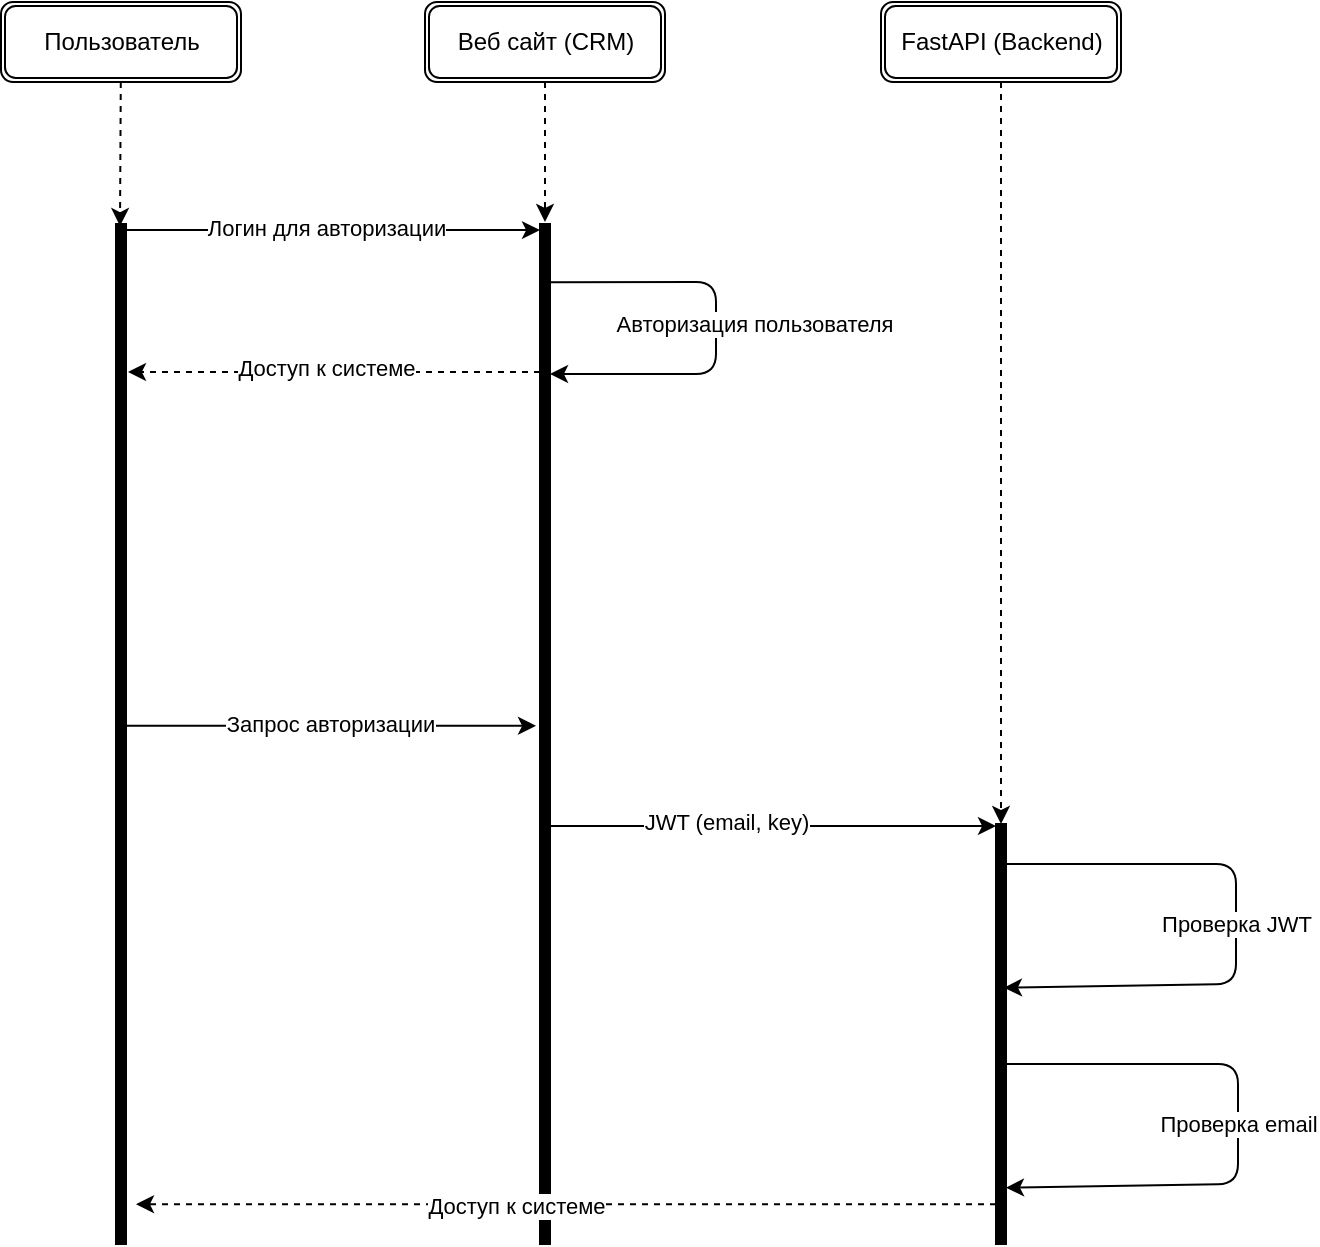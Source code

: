 <mxfile>
    <diagram id="pVMHrjWmogwYdBB5azaM" name="Страница 1">
        <mxGraphModel dx="1753" dy="1042" grid="1" gridSize="10" guides="1" tooltips="1" connect="1" arrows="1" fold="1" page="1" pageScale="1" pageWidth="827" pageHeight="1169" math="0" shadow="0">
            <root>
                <mxCell id="0"/>
                <mxCell id="1" parent="0"/>
                <mxCell id="229" style="edgeStyle=none;html=1;entryX=0;entryY=0.006;entryDx=0;entryDy=0;entryPerimeter=0;" edge="1" parent="1" source="226" target="227">
                    <mxGeometry relative="1" as="geometry"/>
                </mxCell>
                <mxCell id="230" value="Логин для авторизации" style="edgeLabel;html=1;align=center;verticalAlign=middle;resizable=0;points=[];" vertex="1" connectable="0" parent="229">
                    <mxGeometry x="-0.169" y="1" relative="1" as="geometry">
                        <mxPoint x="14" as="offset"/>
                    </mxGeometry>
                </mxCell>
                <mxCell id="233" style="edgeStyle=none;html=1;entryX=-0.4;entryY=0.492;entryDx=0;entryDy=0;entryPerimeter=0;" edge="1" parent="1" source="226" target="227">
                    <mxGeometry relative="1" as="geometry"/>
                </mxCell>
                <mxCell id="234" value="Запрос авторизации" style="edgeLabel;html=1;align=center;verticalAlign=middle;resizable=0;points=[];" vertex="1" connectable="0" parent="233">
                    <mxGeometry x="0.202" y="1" relative="1" as="geometry">
                        <mxPoint x="-21" as="offset"/>
                    </mxGeometry>
                </mxCell>
                <mxCell id="226" value="" style="html=1;points=[];perimeter=orthogonalPerimeter;fillColor=strokeColor;" vertex="1" parent="1">
                    <mxGeometry x="40" y="201" width="5" height="510" as="geometry"/>
                </mxCell>
                <mxCell id="231" style="edgeStyle=none;html=1;entryX=1.2;entryY=0.145;entryDx=0;entryDy=0;entryPerimeter=0;dashed=1;" edge="1" parent="1" source="227" target="226">
                    <mxGeometry relative="1" as="geometry"/>
                </mxCell>
                <mxCell id="232" value="Доступ к системе" style="edgeLabel;html=1;align=center;verticalAlign=middle;resizable=0;points=[];" vertex="1" connectable="0" parent="231">
                    <mxGeometry x="0.247" y="-2" relative="1" as="geometry">
                        <mxPoint x="21" as="offset"/>
                    </mxGeometry>
                </mxCell>
                <mxCell id="235" style="edgeStyle=none;html=1;entryX=1;entryY=0.147;entryDx=0;entryDy=0;entryPerimeter=0;exitX=1;exitY=0.057;exitDx=0;exitDy=0;exitPerimeter=0;" edge="1" parent="1" source="227" target="227">
                    <mxGeometry relative="1" as="geometry">
                        <mxPoint x="430" y="341" as="targetPoint"/>
                        <Array as="points">
                            <mxPoint x="340" y="230"/>
                            <mxPoint x="340" y="276"/>
                        </Array>
                    </mxGeometry>
                </mxCell>
                <mxCell id="236" value="Авторизация пользователя" style="edgeLabel;html=1;align=center;verticalAlign=middle;resizable=0;points=[];" vertex="1" connectable="0" parent="235">
                    <mxGeometry x="-0.72" y="-1" relative="1" as="geometry">
                        <mxPoint x="72" y="20" as="offset"/>
                    </mxGeometry>
                </mxCell>
                <mxCell id="237" style="edgeStyle=none;html=1;entryX=0;entryY=0.005;entryDx=0;entryDy=0;entryPerimeter=0;" edge="1" parent="1" source="227" target="228">
                    <mxGeometry relative="1" as="geometry"/>
                </mxCell>
                <mxCell id="238" value="JWT (email, key)" style="edgeLabel;html=1;align=center;verticalAlign=middle;resizable=0;points=[];" vertex="1" connectable="0" parent="237">
                    <mxGeometry x="-0.217" y="2" relative="1" as="geometry">
                        <mxPoint as="offset"/>
                    </mxGeometry>
                </mxCell>
                <mxCell id="227" value="" style="html=1;points=[];perimeter=orthogonalPerimeter;fillColor=strokeColor;" vertex="1" parent="1">
                    <mxGeometry x="252" y="201" width="5" height="510" as="geometry"/>
                </mxCell>
                <mxCell id="240" style="edgeStyle=none;html=1;entryX=0.8;entryY=0.39;entryDx=0;entryDy=0;entryPerimeter=0;" edge="1" parent="1" target="228">
                    <mxGeometry relative="1" as="geometry">
                        <mxPoint x="640" y="606" as="targetPoint"/>
                        <mxPoint x="484" y="521" as="sourcePoint"/>
                        <Array as="points">
                            <mxPoint x="540" y="521"/>
                            <mxPoint x="600" y="521"/>
                            <mxPoint x="600" y="541"/>
                            <mxPoint x="600" y="581"/>
                        </Array>
                    </mxGeometry>
                </mxCell>
                <mxCell id="241" value="Проверка JWT" style="edgeLabel;html=1;align=center;verticalAlign=middle;resizable=0;points=[];" vertex="1" connectable="0" parent="240">
                    <mxGeometry x="-0.733" relative="1" as="geometry">
                        <mxPoint x="77" y="30" as="offset"/>
                    </mxGeometry>
                </mxCell>
                <mxCell id="244" style="edgeStyle=none;html=1;entryX=2;entryY=0.961;entryDx=0;entryDy=0;entryPerimeter=0;dashed=1;" edge="1" parent="1" source="228" target="226">
                    <mxGeometry relative="1" as="geometry"/>
                </mxCell>
                <mxCell id="245" value="Доступ к системе" style="edgeLabel;html=1;align=center;verticalAlign=middle;resizable=0;points=[];" vertex="1" connectable="0" parent="244">
                    <mxGeometry x="-0.242" y="1" relative="1" as="geometry">
                        <mxPoint x="-77" as="offset"/>
                    </mxGeometry>
                </mxCell>
                <mxCell id="228" value="" style="html=1;points=[];perimeter=orthogonalPerimeter;fillColor=strokeColor;" vertex="1" parent="1">
                    <mxGeometry x="480" y="501" width="5" height="210" as="geometry"/>
                </mxCell>
                <mxCell id="242" style="edgeStyle=none;html=1;entryX=0.8;entryY=0.39;entryDx=0;entryDy=0;entryPerimeter=0;" edge="1" parent="1">
                    <mxGeometry relative="1" as="geometry">
                        <mxPoint x="485" y="682.9" as="targetPoint"/>
                        <mxPoint x="485" y="621" as="sourcePoint"/>
                        <Array as="points">
                            <mxPoint x="541" y="621"/>
                            <mxPoint x="601" y="621"/>
                            <mxPoint x="601" y="641"/>
                            <mxPoint x="601" y="681"/>
                        </Array>
                    </mxGeometry>
                </mxCell>
                <mxCell id="243" value="Проверка email" style="edgeLabel;html=1;align=center;verticalAlign=middle;resizable=0;points=[];" vertex="1" connectable="0" parent="242">
                    <mxGeometry x="-0.733" relative="1" as="geometry">
                        <mxPoint x="77" y="30" as="offset"/>
                    </mxGeometry>
                </mxCell>
                <mxCell id="247" style="edgeStyle=none;html=1;entryX=0.4;entryY=0.002;entryDx=0;entryDy=0;entryPerimeter=0;dashed=1;" edge="1" parent="1" source="246" target="226">
                    <mxGeometry relative="1" as="geometry"/>
                </mxCell>
                <mxCell id="246" value="Пользователь" style="shape=ext;double=1;rounded=1;whiteSpace=wrap;html=1;" vertex="1" parent="1">
                    <mxGeometry x="-17.5" y="90" width="120" height="40" as="geometry"/>
                </mxCell>
                <mxCell id="249" style="edgeStyle=none;html=1;entryX=0.5;entryY=-0.002;entryDx=0;entryDy=0;entryPerimeter=0;dashed=1;" edge="1" parent="1" source="248" target="227">
                    <mxGeometry relative="1" as="geometry"/>
                </mxCell>
                <mxCell id="248" value="Веб сайт (CRM)" style="shape=ext;double=1;rounded=1;whiteSpace=wrap;html=1;" vertex="1" parent="1">
                    <mxGeometry x="194.5" y="90" width="120" height="40" as="geometry"/>
                </mxCell>
                <mxCell id="251" style="edgeStyle=none;html=1;dashed=1;" edge="1" parent="1" source="250" target="228">
                    <mxGeometry relative="1" as="geometry"/>
                </mxCell>
                <mxCell id="250" value="FastAPI (Backend)" style="shape=ext;double=1;rounded=1;whiteSpace=wrap;html=1;" vertex="1" parent="1">
                    <mxGeometry x="422.5" y="90" width="120" height="40" as="geometry"/>
                </mxCell>
            </root>
        </mxGraphModel>
    </diagram>
</mxfile>